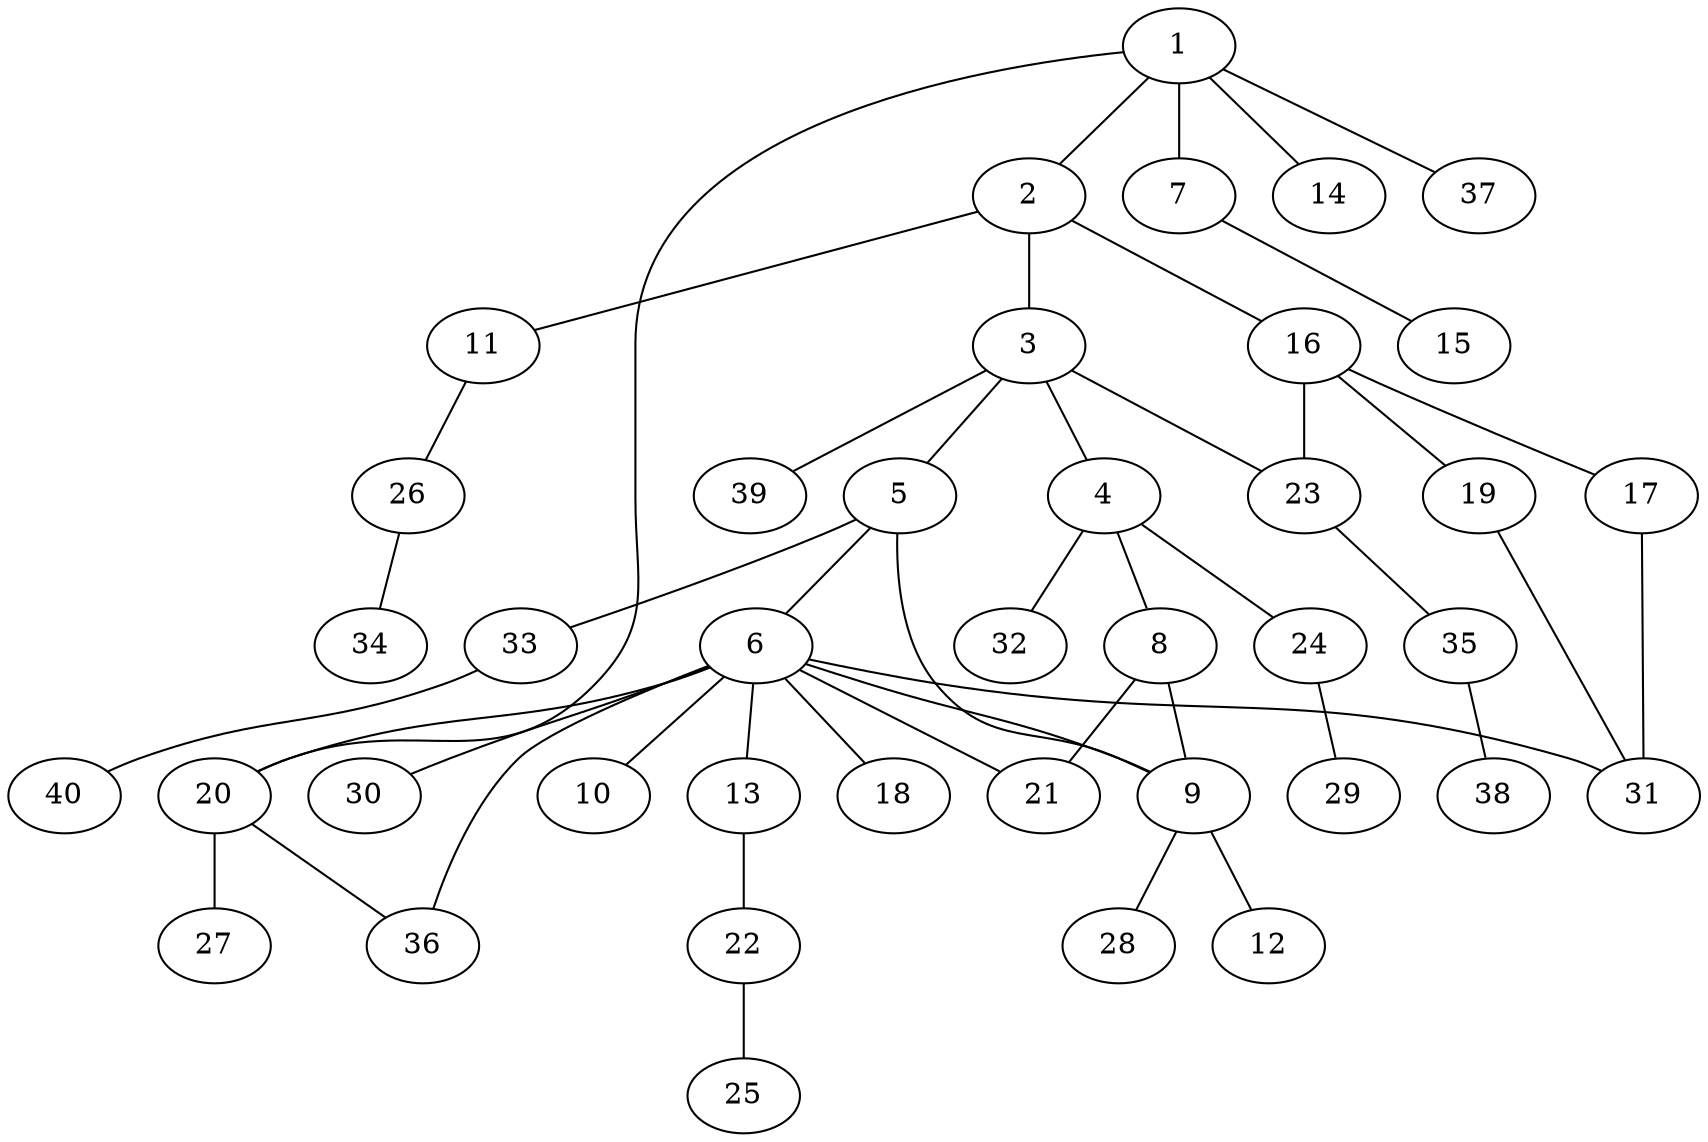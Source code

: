 graph graphname {1--2
1--7
1--14
1--20
1--37
2--3
2--11
2--16
3--4
3--5
3--23
3--39
4--8
4--24
4--32
5--6
5--9
5--33
6--9
6--10
6--13
6--18
6--20
6--21
6--30
6--31
6--36
7--15
8--9
8--21
9--12
9--28
11--26
13--22
16--17
16--19
16--23
17--31
19--31
20--27
20--36
22--25
23--35
24--29
26--34
33--40
35--38
}